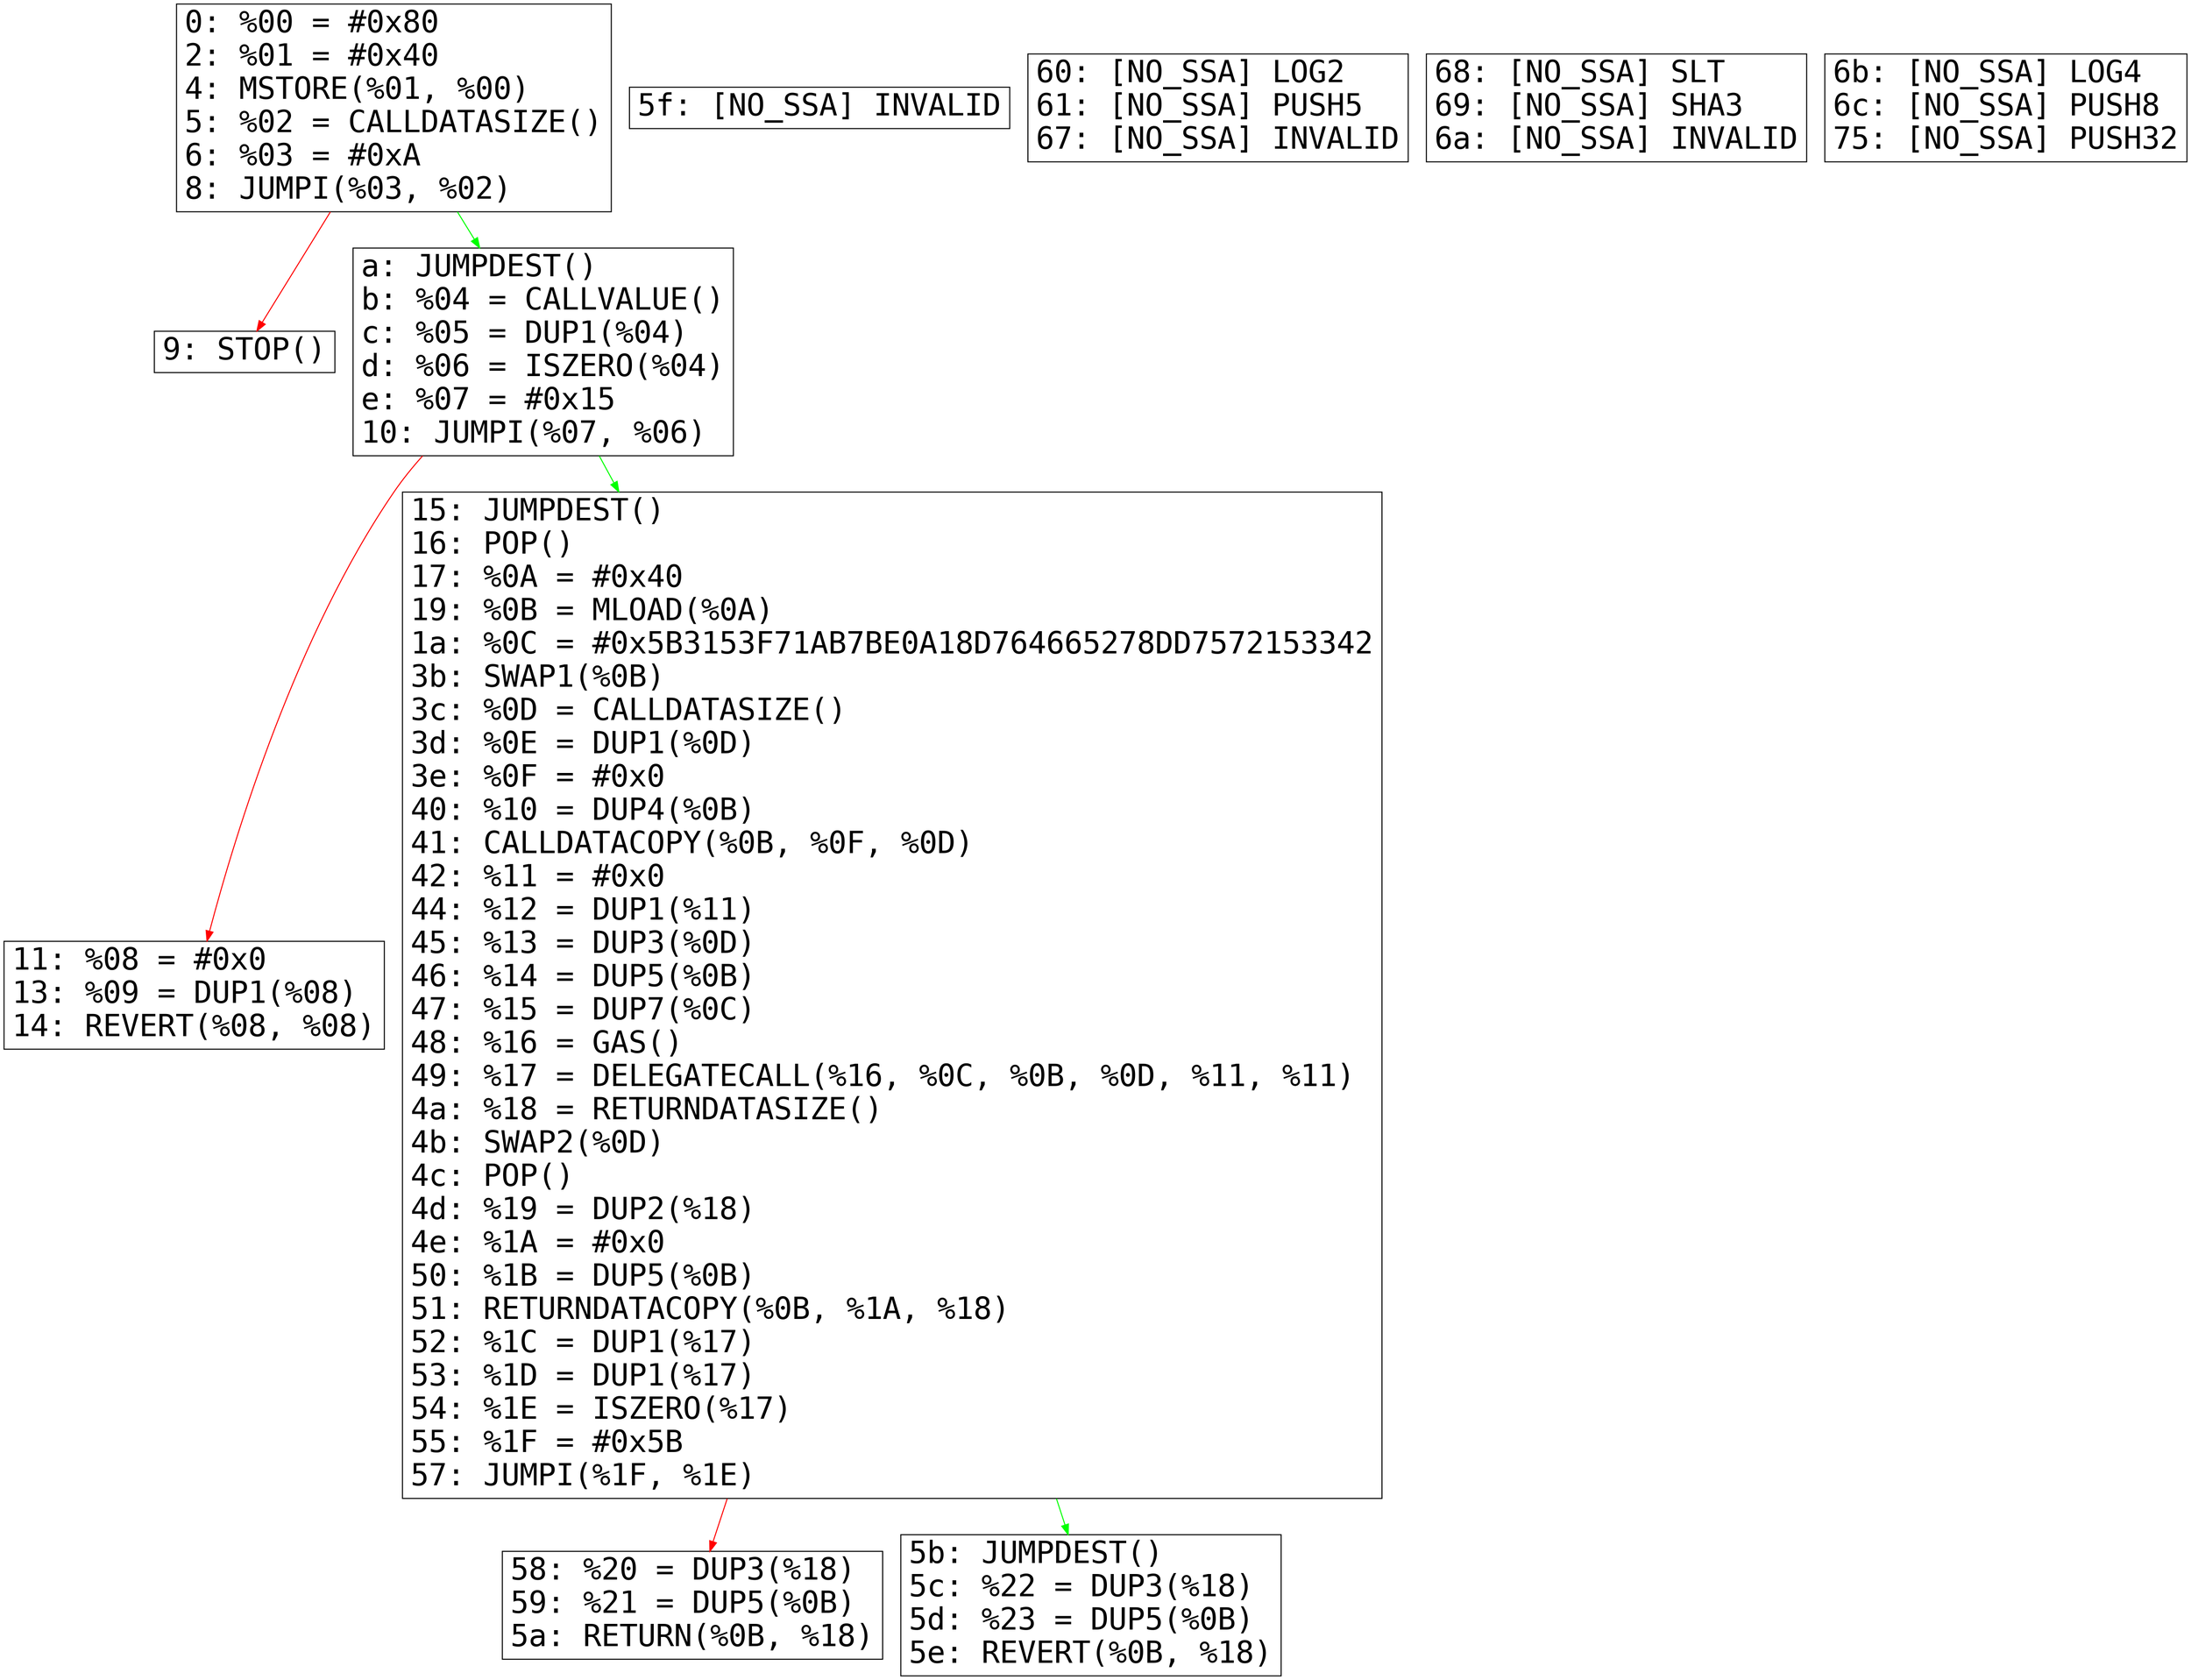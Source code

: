 digraph "graph.cfg.gv" {
	subgraph global {
		node [fontname=Courier fontsize=30.0 rank=same shape=box]
		block_0 [label="0: %00 = #0x80\l2: %01 = #0x40\l4: MSTORE(%01, %00)\l5: %02 = CALLDATASIZE()\l6: %03 = #0xA\l8: JUMPI(%03, %02)\l"]
		block_9 [label="9: STOP()\l"]
		block_a [label="a: JUMPDEST()\lb: %04 = CALLVALUE()\lc: %05 = DUP1(%04)\ld: %06 = ISZERO(%04)\le: %07 = #0x15\l10: JUMPI(%07, %06)\l"]
		block_11 [label="11: %08 = #0x0\l13: %09 = DUP1(%08)\l14: REVERT(%08, %08)\l"]
		block_15 [label="15: JUMPDEST()\l16: POP()\l17: %0A = #0x40\l19: %0B = MLOAD(%0A)\l1a: %0C = #0x5B3153F71AB7BE0A18D764665278DD7572153342\l3b: SWAP1(%0B)\l3c: %0D = CALLDATASIZE()\l3d: %0E = DUP1(%0D)\l3e: %0F = #0x0\l40: %10 = DUP4(%0B)\l41: CALLDATACOPY(%0B, %0F, %0D)\l42: %11 = #0x0\l44: %12 = DUP1(%11)\l45: %13 = DUP3(%0D)\l46: %14 = DUP5(%0B)\l47: %15 = DUP7(%0C)\l48: %16 = GAS()\l49: %17 = DELEGATECALL(%16, %0C, %0B, %0D, %11, %11)\l4a: %18 = RETURNDATASIZE()\l4b: SWAP2(%0D)\l4c: POP()\l4d: %19 = DUP2(%18)\l4e: %1A = #0x0\l50: %1B = DUP5(%0B)\l51: RETURNDATACOPY(%0B, %1A, %18)\l52: %1C = DUP1(%17)\l53: %1D = DUP1(%17)\l54: %1E = ISZERO(%17)\l55: %1F = #0x5B\l57: JUMPI(%1F, %1E)\l"]
		block_58 [label="58: %20 = DUP3(%18)\l59: %21 = DUP5(%0B)\l5a: RETURN(%0B, %18)\l"]
		block_5b [label="5b: JUMPDEST()\l5c: %22 = DUP3(%18)\l5d: %23 = DUP5(%0B)\l5e: REVERT(%0B, %18)\l"]
		block_5f [label="5f: [NO_SSA] INVALID\l"]
		block_60 [label="60: [NO_SSA] LOG2\l61: [NO_SSA] PUSH5\l67: [NO_SSA] INVALID\l"]
		block_68 [label="68: [NO_SSA] SLT\l69: [NO_SSA] SHA3\l6a: [NO_SSA] INVALID\l"]
		block_6b [label="6b: [NO_SSA] LOG4\l6c: [NO_SSA] PUSH8\l75: [NO_SSA] PUSH32\l"]
	}
	block_0 -> block_a [color=green]
	block_15 -> block_5b [color=green]
	block_a -> block_15 [color=green]
	block_15 -> block_58 [color=red]
	block_0 -> block_9 [color=red]
	block_a -> block_11 [color=red]
}
